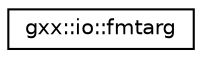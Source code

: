 digraph "Graphical Class Hierarchy"
{
  edge [fontname="Helvetica",fontsize="10",labelfontname="Helvetica",labelfontsize="10"];
  node [fontname="Helvetica",fontsize="10",shape=record];
  rankdir="LR";
  Node1 [label="gxx::io::fmtarg",height=0.2,width=0.4,color="black", fillcolor="white", style="filled",URL="$classgxx_1_1io_1_1fmtarg.html"];
}

